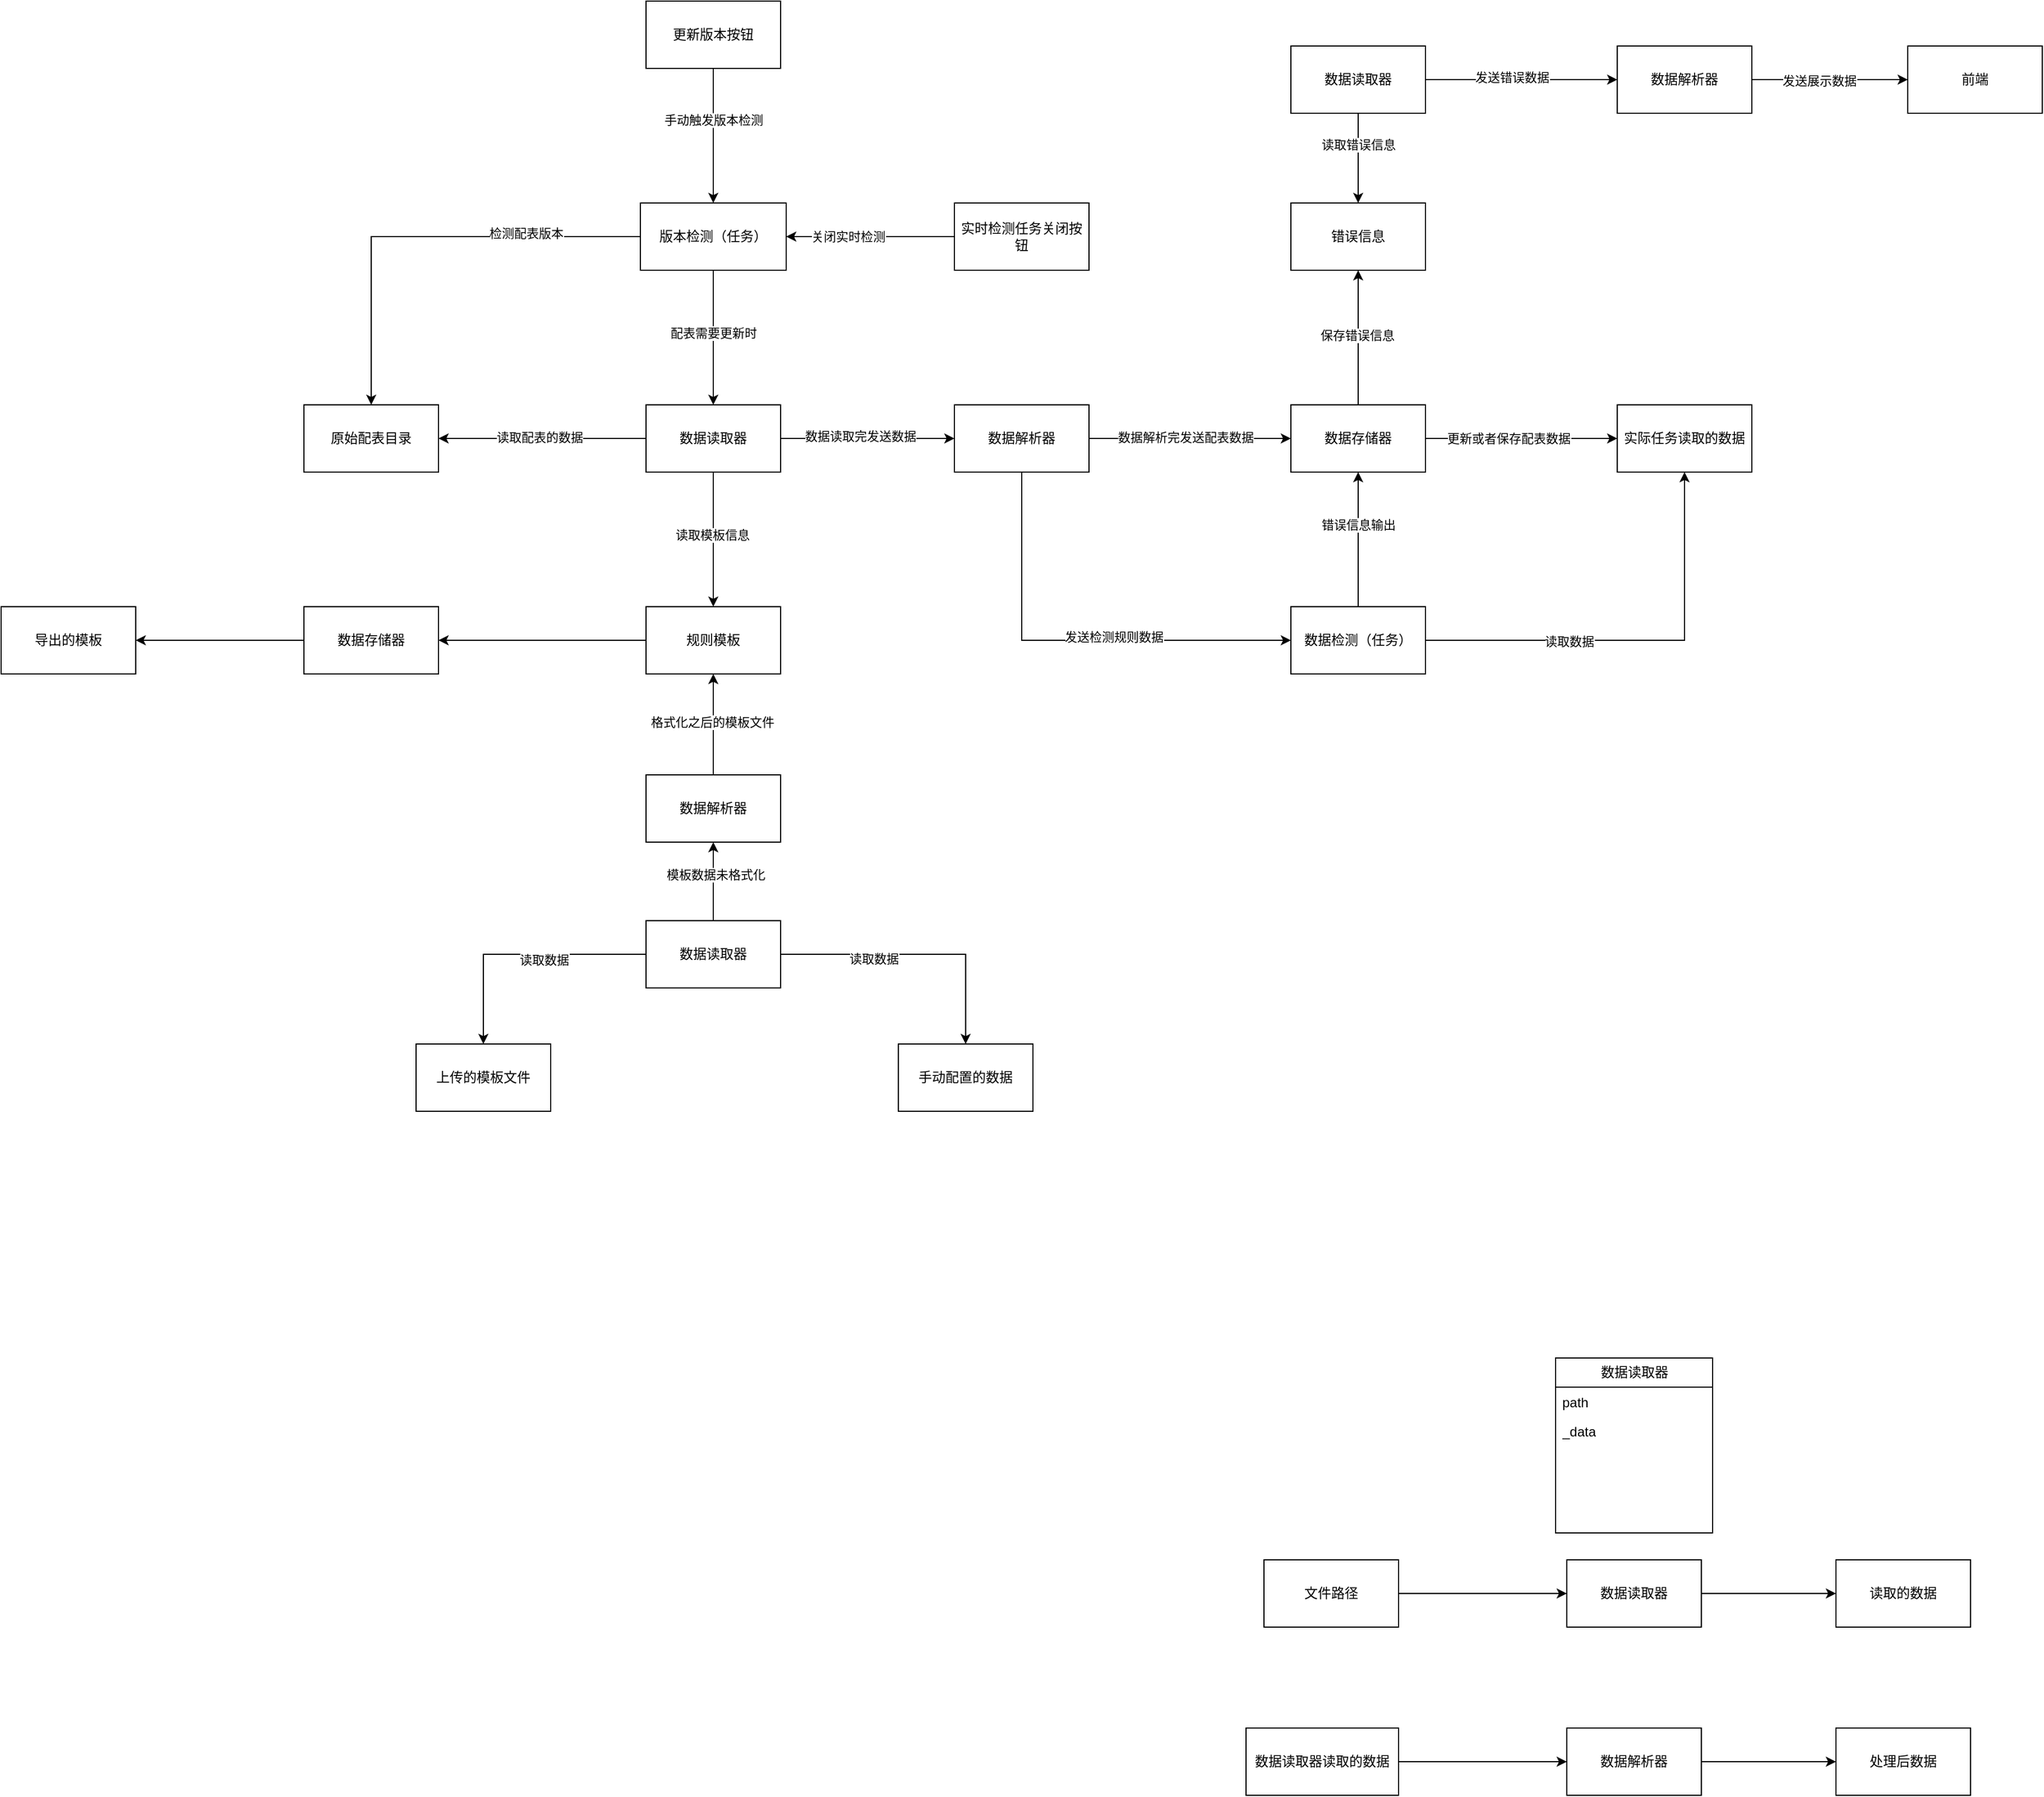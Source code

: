 <mxfile version="24.0.6" type="github">
  <diagram id="C5RBs43oDa-KdzZeNtuy" name="Page-1">
    <mxGraphModel dx="1816" dy="1689" grid="1" gridSize="10" guides="1" tooltips="1" connect="1" arrows="1" fold="1" page="1" pageScale="1" pageWidth="827" pageHeight="1169" math="0" shadow="0">
      <root>
        <mxCell id="WIyWlLk6GJQsqaUBKTNV-0" />
        <mxCell id="WIyWlLk6GJQsqaUBKTNV-1" parent="WIyWlLk6GJQsqaUBKTNV-0" />
        <mxCell id="8ULVd8c7w-48PSzi_YBc-0" value="原始配表目录" style="rounded=0;whiteSpace=wrap;html=1;" vertex="1" parent="WIyWlLk6GJQsqaUBKTNV-1">
          <mxGeometry x="70" y="330" width="120" height="60" as="geometry" />
        </mxCell>
        <mxCell id="8ULVd8c7w-48PSzi_YBc-4" style="edgeStyle=orthogonalEdgeStyle;rounded=0;orthogonalLoop=1;jettySize=auto;html=1;entryX=0.5;entryY=0;entryDx=0;entryDy=0;" edge="1" parent="WIyWlLk6GJQsqaUBKTNV-1" source="8ULVd8c7w-48PSzi_YBc-1" target="8ULVd8c7w-48PSzi_YBc-0">
          <mxGeometry relative="1" as="geometry" />
        </mxCell>
        <mxCell id="8ULVd8c7w-48PSzi_YBc-5" value="检测配表版本" style="edgeLabel;html=1;align=center;verticalAlign=middle;resizable=0;points=[];" vertex="1" connectable="0" parent="8ULVd8c7w-48PSzi_YBc-4">
          <mxGeometry x="-0.476" y="-3" relative="1" as="geometry">
            <mxPoint as="offset" />
          </mxGeometry>
        </mxCell>
        <mxCell id="8ULVd8c7w-48PSzi_YBc-6" style="edgeStyle=orthogonalEdgeStyle;rounded=0;orthogonalLoop=1;jettySize=auto;html=1;entryX=0.5;entryY=0;entryDx=0;entryDy=0;" edge="1" parent="WIyWlLk6GJQsqaUBKTNV-1" source="8ULVd8c7w-48PSzi_YBc-1" target="8ULVd8c7w-48PSzi_YBc-2">
          <mxGeometry relative="1" as="geometry" />
        </mxCell>
        <mxCell id="8ULVd8c7w-48PSzi_YBc-7" value="配表需要更新时" style="edgeLabel;html=1;align=center;verticalAlign=middle;resizable=0;points=[];" vertex="1" connectable="0" parent="8ULVd8c7w-48PSzi_YBc-6">
          <mxGeometry x="-0.064" relative="1" as="geometry">
            <mxPoint as="offset" />
          </mxGeometry>
        </mxCell>
        <mxCell id="8ULVd8c7w-48PSzi_YBc-1" value="版本检测（任务）" style="rounded=0;whiteSpace=wrap;html=1;" vertex="1" parent="WIyWlLk6GJQsqaUBKTNV-1">
          <mxGeometry x="370" y="150" width="130" height="60" as="geometry" />
        </mxCell>
        <mxCell id="8ULVd8c7w-48PSzi_YBc-8" style="edgeStyle=orthogonalEdgeStyle;rounded=0;orthogonalLoop=1;jettySize=auto;html=1;entryX=1;entryY=0.5;entryDx=0;entryDy=0;" edge="1" parent="WIyWlLk6GJQsqaUBKTNV-1" source="8ULVd8c7w-48PSzi_YBc-2" target="8ULVd8c7w-48PSzi_YBc-0">
          <mxGeometry relative="1" as="geometry" />
        </mxCell>
        <mxCell id="8ULVd8c7w-48PSzi_YBc-13" value="读取配表的数据" style="edgeLabel;html=1;align=center;verticalAlign=middle;resizable=0;points=[];" vertex="1" connectable="0" parent="8ULVd8c7w-48PSzi_YBc-8">
          <mxGeometry x="0.029" y="-1" relative="1" as="geometry">
            <mxPoint as="offset" />
          </mxGeometry>
        </mxCell>
        <mxCell id="8ULVd8c7w-48PSzi_YBc-20" style="edgeStyle=orthogonalEdgeStyle;rounded=0;orthogonalLoop=1;jettySize=auto;html=1;entryX=0;entryY=0.5;entryDx=0;entryDy=0;" edge="1" parent="WIyWlLk6GJQsqaUBKTNV-1" source="8ULVd8c7w-48PSzi_YBc-2" target="8ULVd8c7w-48PSzi_YBc-18">
          <mxGeometry relative="1" as="geometry" />
        </mxCell>
        <mxCell id="8ULVd8c7w-48PSzi_YBc-25" value="数据读取完发送数据" style="edgeLabel;html=1;align=center;verticalAlign=middle;resizable=0;points=[];" vertex="1" connectable="0" parent="8ULVd8c7w-48PSzi_YBc-20">
          <mxGeometry x="-0.082" y="2" relative="1" as="geometry">
            <mxPoint as="offset" />
          </mxGeometry>
        </mxCell>
        <mxCell id="8ULVd8c7w-48PSzi_YBc-49" style="edgeStyle=orthogonalEdgeStyle;rounded=0;orthogonalLoop=1;jettySize=auto;html=1;exitX=0.5;exitY=1;exitDx=0;exitDy=0;" edge="1" parent="WIyWlLk6GJQsqaUBKTNV-1" source="8ULVd8c7w-48PSzi_YBc-2" target="8ULVd8c7w-48PSzi_YBc-48">
          <mxGeometry relative="1" as="geometry" />
        </mxCell>
        <mxCell id="8ULVd8c7w-48PSzi_YBc-50" value="读取模板信息" style="edgeLabel;html=1;align=center;verticalAlign=middle;resizable=0;points=[];" vertex="1" connectable="0" parent="8ULVd8c7w-48PSzi_YBc-49">
          <mxGeometry x="-0.067" y="-1" relative="1" as="geometry">
            <mxPoint as="offset" />
          </mxGeometry>
        </mxCell>
        <mxCell id="8ULVd8c7w-48PSzi_YBc-2" value="数据读取器" style="rounded=0;whiteSpace=wrap;html=1;" vertex="1" parent="WIyWlLk6GJQsqaUBKTNV-1">
          <mxGeometry x="375" y="330" width="120" height="60" as="geometry" />
        </mxCell>
        <mxCell id="8ULVd8c7w-48PSzi_YBc-15" style="edgeStyle=orthogonalEdgeStyle;rounded=0;orthogonalLoop=1;jettySize=auto;html=1;entryX=0.5;entryY=0;entryDx=0;entryDy=0;" edge="1" parent="WIyWlLk6GJQsqaUBKTNV-1" source="8ULVd8c7w-48PSzi_YBc-14" target="8ULVd8c7w-48PSzi_YBc-1">
          <mxGeometry relative="1" as="geometry" />
        </mxCell>
        <mxCell id="8ULVd8c7w-48PSzi_YBc-16" value="手动触发版本检测" style="edgeLabel;html=1;align=center;verticalAlign=middle;resizable=0;points=[];" vertex="1" connectable="0" parent="8ULVd8c7w-48PSzi_YBc-15">
          <mxGeometry x="-0.243" relative="1" as="geometry">
            <mxPoint as="offset" />
          </mxGeometry>
        </mxCell>
        <mxCell id="8ULVd8c7w-48PSzi_YBc-14" value="更新版本按钮" style="rounded=0;whiteSpace=wrap;html=1;" vertex="1" parent="WIyWlLk6GJQsqaUBKTNV-1">
          <mxGeometry x="375" y="-30" width="120" height="60" as="geometry" />
        </mxCell>
        <mxCell id="8ULVd8c7w-48PSzi_YBc-30" style="edgeStyle=orthogonalEdgeStyle;rounded=0;orthogonalLoop=1;jettySize=auto;html=1;entryX=0;entryY=0.5;entryDx=0;entryDy=0;" edge="1" parent="WIyWlLk6GJQsqaUBKTNV-1" source="8ULVd8c7w-48PSzi_YBc-17" target="8ULVd8c7w-48PSzi_YBc-23">
          <mxGeometry relative="1" as="geometry" />
        </mxCell>
        <mxCell id="8ULVd8c7w-48PSzi_YBc-31" value="更新或者保存配表数据" style="edgeLabel;html=1;align=center;verticalAlign=middle;resizable=0;points=[];" vertex="1" connectable="0" parent="8ULVd8c7w-48PSzi_YBc-30">
          <mxGeometry x="-0.139" relative="1" as="geometry">
            <mxPoint as="offset" />
          </mxGeometry>
        </mxCell>
        <mxCell id="8ULVd8c7w-48PSzi_YBc-37" style="edgeStyle=orthogonalEdgeStyle;rounded=0;orthogonalLoop=1;jettySize=auto;html=1;entryX=0.5;entryY=1;entryDx=0;entryDy=0;" edge="1" parent="WIyWlLk6GJQsqaUBKTNV-1" source="8ULVd8c7w-48PSzi_YBc-17" target="8ULVd8c7w-48PSzi_YBc-36">
          <mxGeometry relative="1" as="geometry" />
        </mxCell>
        <mxCell id="8ULVd8c7w-48PSzi_YBc-38" value="保存错误信息" style="edgeLabel;html=1;align=center;verticalAlign=middle;resizable=0;points=[];" vertex="1" connectable="0" parent="8ULVd8c7w-48PSzi_YBc-37">
          <mxGeometry x="0.033" y="1" relative="1" as="geometry">
            <mxPoint as="offset" />
          </mxGeometry>
        </mxCell>
        <mxCell id="8ULVd8c7w-48PSzi_YBc-17" value="数据存储器" style="rounded=0;whiteSpace=wrap;html=1;" vertex="1" parent="WIyWlLk6GJQsqaUBKTNV-1">
          <mxGeometry x="950" y="330" width="120" height="60" as="geometry" />
        </mxCell>
        <mxCell id="8ULVd8c7w-48PSzi_YBc-21" style="edgeStyle=orthogonalEdgeStyle;rounded=0;orthogonalLoop=1;jettySize=auto;html=1;entryX=0;entryY=0.5;entryDx=0;entryDy=0;" edge="1" parent="WIyWlLk6GJQsqaUBKTNV-1" source="8ULVd8c7w-48PSzi_YBc-18" target="8ULVd8c7w-48PSzi_YBc-17">
          <mxGeometry relative="1" as="geometry" />
        </mxCell>
        <mxCell id="8ULVd8c7w-48PSzi_YBc-26" value="数据解析完发送配表数据" style="edgeLabel;html=1;align=center;verticalAlign=middle;resizable=0;points=[];" vertex="1" connectable="0" parent="8ULVd8c7w-48PSzi_YBc-21">
          <mxGeometry x="-0.046" y="1" relative="1" as="geometry">
            <mxPoint as="offset" />
          </mxGeometry>
        </mxCell>
        <mxCell id="8ULVd8c7w-48PSzi_YBc-52" style="edgeStyle=orthogonalEdgeStyle;rounded=0;orthogonalLoop=1;jettySize=auto;html=1;exitX=0.5;exitY=1;exitDx=0;exitDy=0;entryX=0;entryY=0.5;entryDx=0;entryDy=0;" edge="1" parent="WIyWlLk6GJQsqaUBKTNV-1" source="8ULVd8c7w-48PSzi_YBc-18" target="8ULVd8c7w-48PSzi_YBc-22">
          <mxGeometry relative="1" as="geometry" />
        </mxCell>
        <mxCell id="8ULVd8c7w-48PSzi_YBc-53" value="发送检测规则数据" style="edgeLabel;html=1;align=center;verticalAlign=middle;resizable=0;points=[];" vertex="1" connectable="0" parent="8ULVd8c7w-48PSzi_YBc-52">
          <mxGeometry x="0.19" y="3" relative="1" as="geometry">
            <mxPoint as="offset" />
          </mxGeometry>
        </mxCell>
        <mxCell id="8ULVd8c7w-48PSzi_YBc-18" value="数据解析器" style="rounded=0;whiteSpace=wrap;html=1;" vertex="1" parent="WIyWlLk6GJQsqaUBKTNV-1">
          <mxGeometry x="650" y="330" width="120" height="60" as="geometry" />
        </mxCell>
        <mxCell id="8ULVd8c7w-48PSzi_YBc-32" style="edgeStyle=orthogonalEdgeStyle;rounded=0;orthogonalLoop=1;jettySize=auto;html=1;entryX=0.5;entryY=1;entryDx=0;entryDy=0;" edge="1" parent="WIyWlLk6GJQsqaUBKTNV-1" source="8ULVd8c7w-48PSzi_YBc-22" target="8ULVd8c7w-48PSzi_YBc-23">
          <mxGeometry relative="1" as="geometry" />
        </mxCell>
        <mxCell id="8ULVd8c7w-48PSzi_YBc-33" value="读取数据" style="edgeLabel;html=1;align=center;verticalAlign=middle;resizable=0;points=[];" vertex="1" connectable="0" parent="8ULVd8c7w-48PSzi_YBc-32">
          <mxGeometry x="-0.33" y="-1" relative="1" as="geometry">
            <mxPoint as="offset" />
          </mxGeometry>
        </mxCell>
        <mxCell id="8ULVd8c7w-48PSzi_YBc-34" style="edgeStyle=orthogonalEdgeStyle;rounded=0;orthogonalLoop=1;jettySize=auto;html=1;entryX=0.5;entryY=1;entryDx=0;entryDy=0;" edge="1" parent="WIyWlLk6GJQsqaUBKTNV-1" source="8ULVd8c7w-48PSzi_YBc-22" target="8ULVd8c7w-48PSzi_YBc-17">
          <mxGeometry relative="1" as="geometry" />
        </mxCell>
        <mxCell id="8ULVd8c7w-48PSzi_YBc-35" value="错误信息输出" style="edgeLabel;html=1;align=center;verticalAlign=middle;resizable=0;points=[];" vertex="1" connectable="0" parent="8ULVd8c7w-48PSzi_YBc-34">
          <mxGeometry x="0.217" relative="1" as="geometry">
            <mxPoint as="offset" />
          </mxGeometry>
        </mxCell>
        <mxCell id="8ULVd8c7w-48PSzi_YBc-22" value="数据检测（任务）" style="rounded=0;whiteSpace=wrap;html=1;" vertex="1" parent="WIyWlLk6GJQsqaUBKTNV-1">
          <mxGeometry x="950" y="510" width="120" height="60" as="geometry" />
        </mxCell>
        <mxCell id="8ULVd8c7w-48PSzi_YBc-23" value="实际任务读取的数据" style="rounded=0;whiteSpace=wrap;html=1;" vertex="1" parent="WIyWlLk6GJQsqaUBKTNV-1">
          <mxGeometry x="1241" y="330" width="120" height="60" as="geometry" />
        </mxCell>
        <mxCell id="8ULVd8c7w-48PSzi_YBc-28" style="edgeStyle=orthogonalEdgeStyle;rounded=0;orthogonalLoop=1;jettySize=auto;html=1;entryX=1;entryY=0.5;entryDx=0;entryDy=0;" edge="1" parent="WIyWlLk6GJQsqaUBKTNV-1" source="8ULVd8c7w-48PSzi_YBc-27" target="8ULVd8c7w-48PSzi_YBc-1">
          <mxGeometry relative="1" as="geometry" />
        </mxCell>
        <mxCell id="8ULVd8c7w-48PSzi_YBc-29" value="关闭实时检测" style="edgeLabel;html=1;align=center;verticalAlign=middle;resizable=0;points=[];" vertex="1" connectable="0" parent="8ULVd8c7w-48PSzi_YBc-28">
          <mxGeometry x="0.265" relative="1" as="geometry">
            <mxPoint as="offset" />
          </mxGeometry>
        </mxCell>
        <mxCell id="8ULVd8c7w-48PSzi_YBc-27" value="实时检测任务关闭按钮" style="rounded=0;whiteSpace=wrap;html=1;" vertex="1" parent="WIyWlLk6GJQsqaUBKTNV-1">
          <mxGeometry x="650" y="150" width="120" height="60" as="geometry" />
        </mxCell>
        <mxCell id="8ULVd8c7w-48PSzi_YBc-36" value="错误信息" style="rounded=0;whiteSpace=wrap;html=1;" vertex="1" parent="WIyWlLk6GJQsqaUBKTNV-1">
          <mxGeometry x="950" y="150" width="120" height="60" as="geometry" />
        </mxCell>
        <mxCell id="8ULVd8c7w-48PSzi_YBc-40" style="edgeStyle=orthogonalEdgeStyle;rounded=0;orthogonalLoop=1;jettySize=auto;html=1;entryX=0.5;entryY=0;entryDx=0;entryDy=0;" edge="1" parent="WIyWlLk6GJQsqaUBKTNV-1" source="8ULVd8c7w-48PSzi_YBc-39" target="8ULVd8c7w-48PSzi_YBc-36">
          <mxGeometry relative="1" as="geometry" />
        </mxCell>
        <mxCell id="8ULVd8c7w-48PSzi_YBc-41" value="读取错误信息" style="edgeLabel;html=1;align=center;verticalAlign=middle;resizable=0;points=[];" vertex="1" connectable="0" parent="8ULVd8c7w-48PSzi_YBc-40">
          <mxGeometry x="-0.3" relative="1" as="geometry">
            <mxPoint as="offset" />
          </mxGeometry>
        </mxCell>
        <mxCell id="8ULVd8c7w-48PSzi_YBc-43" style="edgeStyle=orthogonalEdgeStyle;rounded=0;orthogonalLoop=1;jettySize=auto;html=1;entryX=0;entryY=0.5;entryDx=0;entryDy=0;" edge="1" parent="WIyWlLk6GJQsqaUBKTNV-1" source="8ULVd8c7w-48PSzi_YBc-39" target="8ULVd8c7w-48PSzi_YBc-42">
          <mxGeometry relative="1" as="geometry" />
        </mxCell>
        <mxCell id="8ULVd8c7w-48PSzi_YBc-44" value="发送错误数据" style="edgeLabel;html=1;align=center;verticalAlign=middle;resizable=0;points=[];" vertex="1" connectable="0" parent="8ULVd8c7w-48PSzi_YBc-43">
          <mxGeometry x="-0.099" y="2" relative="1" as="geometry">
            <mxPoint as="offset" />
          </mxGeometry>
        </mxCell>
        <mxCell id="8ULVd8c7w-48PSzi_YBc-39" value="数据读取器" style="rounded=0;whiteSpace=wrap;html=1;" vertex="1" parent="WIyWlLk6GJQsqaUBKTNV-1">
          <mxGeometry x="950" y="10" width="120" height="60" as="geometry" />
        </mxCell>
        <mxCell id="8ULVd8c7w-48PSzi_YBc-46" style="edgeStyle=orthogonalEdgeStyle;rounded=0;orthogonalLoop=1;jettySize=auto;html=1;" edge="1" parent="WIyWlLk6GJQsqaUBKTNV-1" source="8ULVd8c7w-48PSzi_YBc-42" target="8ULVd8c7w-48PSzi_YBc-45">
          <mxGeometry relative="1" as="geometry" />
        </mxCell>
        <mxCell id="8ULVd8c7w-48PSzi_YBc-47" value="发送展示数据" style="edgeLabel;html=1;align=center;verticalAlign=middle;resizable=0;points=[];" vertex="1" connectable="0" parent="8ULVd8c7w-48PSzi_YBc-46">
          <mxGeometry x="-0.137" y="-1" relative="1" as="geometry">
            <mxPoint as="offset" />
          </mxGeometry>
        </mxCell>
        <mxCell id="8ULVd8c7w-48PSzi_YBc-42" value="数据解析器" style="rounded=0;whiteSpace=wrap;html=1;" vertex="1" parent="WIyWlLk6GJQsqaUBKTNV-1">
          <mxGeometry x="1241" y="10" width="120" height="60" as="geometry" />
        </mxCell>
        <mxCell id="8ULVd8c7w-48PSzi_YBc-45" value="前端" style="rounded=0;whiteSpace=wrap;html=1;" vertex="1" parent="WIyWlLk6GJQsqaUBKTNV-1">
          <mxGeometry x="1500" y="10" width="120" height="60" as="geometry" />
        </mxCell>
        <mxCell id="8ULVd8c7w-48PSzi_YBc-71" style="edgeStyle=orthogonalEdgeStyle;rounded=0;orthogonalLoop=1;jettySize=auto;html=1;entryX=1;entryY=0.5;entryDx=0;entryDy=0;" edge="1" parent="WIyWlLk6GJQsqaUBKTNV-1" source="8ULVd8c7w-48PSzi_YBc-48" target="8ULVd8c7w-48PSzi_YBc-70">
          <mxGeometry relative="1" as="geometry" />
        </mxCell>
        <mxCell id="8ULVd8c7w-48PSzi_YBc-48" value="规则模板" style="rounded=0;whiteSpace=wrap;html=1;" vertex="1" parent="WIyWlLk6GJQsqaUBKTNV-1">
          <mxGeometry x="375" y="510" width="120" height="60" as="geometry" />
        </mxCell>
        <mxCell id="8ULVd8c7w-48PSzi_YBc-54" value="上传的模板文件" style="rounded=0;whiteSpace=wrap;html=1;" vertex="1" parent="WIyWlLk6GJQsqaUBKTNV-1">
          <mxGeometry x="170" y="900" width="120" height="60" as="geometry" />
        </mxCell>
        <mxCell id="8ULVd8c7w-48PSzi_YBc-55" value="手动配置的数据" style="rounded=0;whiteSpace=wrap;html=1;" vertex="1" parent="WIyWlLk6GJQsqaUBKTNV-1">
          <mxGeometry x="600" y="900" width="120" height="60" as="geometry" />
        </mxCell>
        <mxCell id="8ULVd8c7w-48PSzi_YBc-59" style="edgeStyle=orthogonalEdgeStyle;rounded=0;orthogonalLoop=1;jettySize=auto;html=1;entryX=0.5;entryY=1;entryDx=0;entryDy=0;" edge="1" parent="WIyWlLk6GJQsqaUBKTNV-1" source="8ULVd8c7w-48PSzi_YBc-56" target="8ULVd8c7w-48PSzi_YBc-57">
          <mxGeometry relative="1" as="geometry" />
        </mxCell>
        <mxCell id="8ULVd8c7w-48PSzi_YBc-68" value="模板数据未格式化" style="edgeLabel;html=1;align=center;verticalAlign=middle;resizable=0;points=[];" vertex="1" connectable="0" parent="8ULVd8c7w-48PSzi_YBc-59">
          <mxGeometry x="0.171" y="-2" relative="1" as="geometry">
            <mxPoint as="offset" />
          </mxGeometry>
        </mxCell>
        <mxCell id="8ULVd8c7w-48PSzi_YBc-64" style="edgeStyle=orthogonalEdgeStyle;rounded=0;orthogonalLoop=1;jettySize=auto;html=1;entryX=0.5;entryY=0;entryDx=0;entryDy=0;" edge="1" parent="WIyWlLk6GJQsqaUBKTNV-1" source="8ULVd8c7w-48PSzi_YBc-56" target="8ULVd8c7w-48PSzi_YBc-54">
          <mxGeometry relative="1" as="geometry" />
        </mxCell>
        <mxCell id="8ULVd8c7w-48PSzi_YBc-66" value="读取数据" style="edgeLabel;html=1;align=center;verticalAlign=middle;resizable=0;points=[];" vertex="1" connectable="0" parent="8ULVd8c7w-48PSzi_YBc-64">
          <mxGeometry x="-0.191" y="5" relative="1" as="geometry">
            <mxPoint as="offset" />
          </mxGeometry>
        </mxCell>
        <mxCell id="8ULVd8c7w-48PSzi_YBc-65" style="edgeStyle=orthogonalEdgeStyle;rounded=0;orthogonalLoop=1;jettySize=auto;html=1;exitX=1;exitY=0.5;exitDx=0;exitDy=0;entryX=0.5;entryY=0;entryDx=0;entryDy=0;" edge="1" parent="WIyWlLk6GJQsqaUBKTNV-1" source="8ULVd8c7w-48PSzi_YBc-56" target="8ULVd8c7w-48PSzi_YBc-55">
          <mxGeometry relative="1" as="geometry" />
        </mxCell>
        <mxCell id="8ULVd8c7w-48PSzi_YBc-67" value="读取数据" style="edgeLabel;html=1;align=center;verticalAlign=middle;resizable=0;points=[];" vertex="1" connectable="0" parent="8ULVd8c7w-48PSzi_YBc-65">
          <mxGeometry x="-0.322" y="-4" relative="1" as="geometry">
            <mxPoint as="offset" />
          </mxGeometry>
        </mxCell>
        <mxCell id="8ULVd8c7w-48PSzi_YBc-56" value="数据读取器" style="rounded=0;whiteSpace=wrap;html=1;" vertex="1" parent="WIyWlLk6GJQsqaUBKTNV-1">
          <mxGeometry x="375" y="790" width="120" height="60" as="geometry" />
        </mxCell>
        <mxCell id="8ULVd8c7w-48PSzi_YBc-58" style="edgeStyle=orthogonalEdgeStyle;rounded=0;orthogonalLoop=1;jettySize=auto;html=1;exitX=0.5;exitY=0;exitDx=0;exitDy=0;entryX=0.5;entryY=1;entryDx=0;entryDy=0;" edge="1" parent="WIyWlLk6GJQsqaUBKTNV-1" source="8ULVd8c7w-48PSzi_YBc-57" target="8ULVd8c7w-48PSzi_YBc-48">
          <mxGeometry relative="1" as="geometry" />
        </mxCell>
        <mxCell id="8ULVd8c7w-48PSzi_YBc-69" value="格式化之后的模板文件" style="edgeLabel;html=1;align=center;verticalAlign=middle;resizable=0;points=[];" vertex="1" connectable="0" parent="8ULVd8c7w-48PSzi_YBc-58">
          <mxGeometry x="0.044" y="1" relative="1" as="geometry">
            <mxPoint as="offset" />
          </mxGeometry>
        </mxCell>
        <mxCell id="8ULVd8c7w-48PSzi_YBc-57" value="数据解析器" style="rounded=0;whiteSpace=wrap;html=1;" vertex="1" parent="WIyWlLk6GJQsqaUBKTNV-1">
          <mxGeometry x="375" y="660" width="120" height="60" as="geometry" />
        </mxCell>
        <mxCell id="8ULVd8c7w-48PSzi_YBc-72" style="edgeStyle=orthogonalEdgeStyle;rounded=0;orthogonalLoop=1;jettySize=auto;html=1;" edge="1" parent="WIyWlLk6GJQsqaUBKTNV-1" source="8ULVd8c7w-48PSzi_YBc-70" target="8ULVd8c7w-48PSzi_YBc-73">
          <mxGeometry relative="1" as="geometry">
            <mxPoint x="-110" y="540" as="targetPoint" />
          </mxGeometry>
        </mxCell>
        <mxCell id="8ULVd8c7w-48PSzi_YBc-70" value="数据存储器" style="rounded=0;whiteSpace=wrap;html=1;" vertex="1" parent="WIyWlLk6GJQsqaUBKTNV-1">
          <mxGeometry x="70" y="510" width="120" height="60" as="geometry" />
        </mxCell>
        <mxCell id="8ULVd8c7w-48PSzi_YBc-73" value="导出的模板" style="rounded=0;whiteSpace=wrap;html=1;" vertex="1" parent="WIyWlLk6GJQsqaUBKTNV-1">
          <mxGeometry x="-200" y="510" width="120" height="60" as="geometry" />
        </mxCell>
        <mxCell id="8ULVd8c7w-48PSzi_YBc-89" style="edgeStyle=orthogonalEdgeStyle;rounded=0;orthogonalLoop=1;jettySize=auto;html=1;exitX=1;exitY=0.5;exitDx=0;exitDy=0;" edge="1" parent="WIyWlLk6GJQsqaUBKTNV-1" source="8ULVd8c7w-48PSzi_YBc-76" target="8ULVd8c7w-48PSzi_YBc-88">
          <mxGeometry relative="1" as="geometry" />
        </mxCell>
        <mxCell id="8ULVd8c7w-48PSzi_YBc-76" value="数据读取器" style="rounded=0;whiteSpace=wrap;html=1;" vertex="1" parent="WIyWlLk6GJQsqaUBKTNV-1">
          <mxGeometry x="1196" y="1360" width="120" height="60" as="geometry" />
        </mxCell>
        <mxCell id="8ULVd8c7w-48PSzi_YBc-77" value="数据读取器" style="swimlane;fontStyle=0;childLayout=stackLayout;horizontal=1;startSize=26;fillColor=none;horizontalStack=0;resizeParent=1;resizeParentMax=0;resizeLast=0;collapsible=1;marginBottom=0;html=1;" vertex="1" parent="WIyWlLk6GJQsqaUBKTNV-1">
          <mxGeometry x="1186" y="1180" width="140" height="156" as="geometry">
            <mxRectangle x="370" y="1169" width="100" height="30" as="alternateBounds" />
          </mxGeometry>
        </mxCell>
        <mxCell id="8ULVd8c7w-48PSzi_YBc-78" value="path" style="text;strokeColor=none;fillColor=none;align=left;verticalAlign=top;spacingLeft=4;spacingRight=4;overflow=hidden;rotatable=0;points=[[0,0.5],[1,0.5]];portConstraint=eastwest;whiteSpace=wrap;html=1;" vertex="1" parent="8ULVd8c7w-48PSzi_YBc-77">
          <mxGeometry y="26" width="140" height="26" as="geometry" />
        </mxCell>
        <mxCell id="8ULVd8c7w-48PSzi_YBc-79" value="_data" style="text;strokeColor=none;fillColor=none;align=left;verticalAlign=top;spacingLeft=4;spacingRight=4;overflow=hidden;rotatable=0;points=[[0,0.5],[1,0.5]];portConstraint=eastwest;whiteSpace=wrap;html=1;" vertex="1" parent="8ULVd8c7w-48PSzi_YBc-77">
          <mxGeometry y="52" width="140" height="26" as="geometry" />
        </mxCell>
        <mxCell id="8ULVd8c7w-48PSzi_YBc-83" style="text;strokeColor=none;fillColor=none;align=left;verticalAlign=top;spacingLeft=4;spacingRight=4;overflow=hidden;rotatable=0;points=[[0,0.5],[1,0.5]];portConstraint=eastwest;whiteSpace=wrap;html=1;" vertex="1" parent="8ULVd8c7w-48PSzi_YBc-77">
          <mxGeometry y="78" width="140" height="26" as="geometry" />
        </mxCell>
        <mxCell id="8ULVd8c7w-48PSzi_YBc-84" style="text;strokeColor=none;fillColor=none;align=left;verticalAlign=top;spacingLeft=4;spacingRight=4;overflow=hidden;rotatable=0;points=[[0,0.5],[1,0.5]];portConstraint=eastwest;whiteSpace=wrap;html=1;" vertex="1" parent="8ULVd8c7w-48PSzi_YBc-77">
          <mxGeometry y="104" width="140" height="26" as="geometry" />
        </mxCell>
        <mxCell id="8ULVd8c7w-48PSzi_YBc-85" style="text;strokeColor=none;fillColor=none;align=left;verticalAlign=top;spacingLeft=4;spacingRight=4;overflow=hidden;rotatable=0;points=[[0,0.5],[1,0.5]];portConstraint=eastwest;whiteSpace=wrap;html=1;" vertex="1" parent="8ULVd8c7w-48PSzi_YBc-77">
          <mxGeometry y="130" width="140" height="26" as="geometry" />
        </mxCell>
        <mxCell id="8ULVd8c7w-48PSzi_YBc-87" style="edgeStyle=orthogonalEdgeStyle;rounded=0;orthogonalLoop=1;jettySize=auto;html=1;entryX=0;entryY=0.5;entryDx=0;entryDy=0;" edge="1" parent="WIyWlLk6GJQsqaUBKTNV-1" source="8ULVd8c7w-48PSzi_YBc-86" target="8ULVd8c7w-48PSzi_YBc-76">
          <mxGeometry relative="1" as="geometry" />
        </mxCell>
        <mxCell id="8ULVd8c7w-48PSzi_YBc-86" value="文件路径" style="rounded=0;whiteSpace=wrap;html=1;" vertex="1" parent="WIyWlLk6GJQsqaUBKTNV-1">
          <mxGeometry x="926" y="1360" width="120" height="60" as="geometry" />
        </mxCell>
        <mxCell id="8ULVd8c7w-48PSzi_YBc-88" value="读取的数据" style="rounded=0;whiteSpace=wrap;html=1;" vertex="1" parent="WIyWlLk6GJQsqaUBKTNV-1">
          <mxGeometry x="1436" y="1360" width="120" height="60" as="geometry" />
        </mxCell>
        <mxCell id="8ULVd8c7w-48PSzi_YBc-90" style="edgeStyle=orthogonalEdgeStyle;rounded=0;orthogonalLoop=1;jettySize=auto;html=1;exitX=1;exitY=0.5;exitDx=0;exitDy=0;" edge="1" parent="WIyWlLk6GJQsqaUBKTNV-1" source="8ULVd8c7w-48PSzi_YBc-91" target="8ULVd8c7w-48PSzi_YBc-94">
          <mxGeometry relative="1" as="geometry" />
        </mxCell>
        <mxCell id="8ULVd8c7w-48PSzi_YBc-91" value="数据解析器" style="rounded=0;whiteSpace=wrap;html=1;" vertex="1" parent="WIyWlLk6GJQsqaUBKTNV-1">
          <mxGeometry x="1196" y="1510" width="120" height="60" as="geometry" />
        </mxCell>
        <mxCell id="8ULVd8c7w-48PSzi_YBc-92" style="edgeStyle=orthogonalEdgeStyle;rounded=0;orthogonalLoop=1;jettySize=auto;html=1;entryX=0;entryY=0.5;entryDx=0;entryDy=0;" edge="1" parent="WIyWlLk6GJQsqaUBKTNV-1" source="8ULVd8c7w-48PSzi_YBc-93" target="8ULVd8c7w-48PSzi_YBc-91">
          <mxGeometry relative="1" as="geometry" />
        </mxCell>
        <mxCell id="8ULVd8c7w-48PSzi_YBc-93" value="数据读取器读取的数据" style="rounded=0;whiteSpace=wrap;html=1;" vertex="1" parent="WIyWlLk6GJQsqaUBKTNV-1">
          <mxGeometry x="910" y="1510" width="136" height="60" as="geometry" />
        </mxCell>
        <mxCell id="8ULVd8c7w-48PSzi_YBc-94" value="处理后数据" style="rounded=0;whiteSpace=wrap;html=1;" vertex="1" parent="WIyWlLk6GJQsqaUBKTNV-1">
          <mxGeometry x="1436" y="1510" width="120" height="60" as="geometry" />
        </mxCell>
      </root>
    </mxGraphModel>
  </diagram>
</mxfile>
